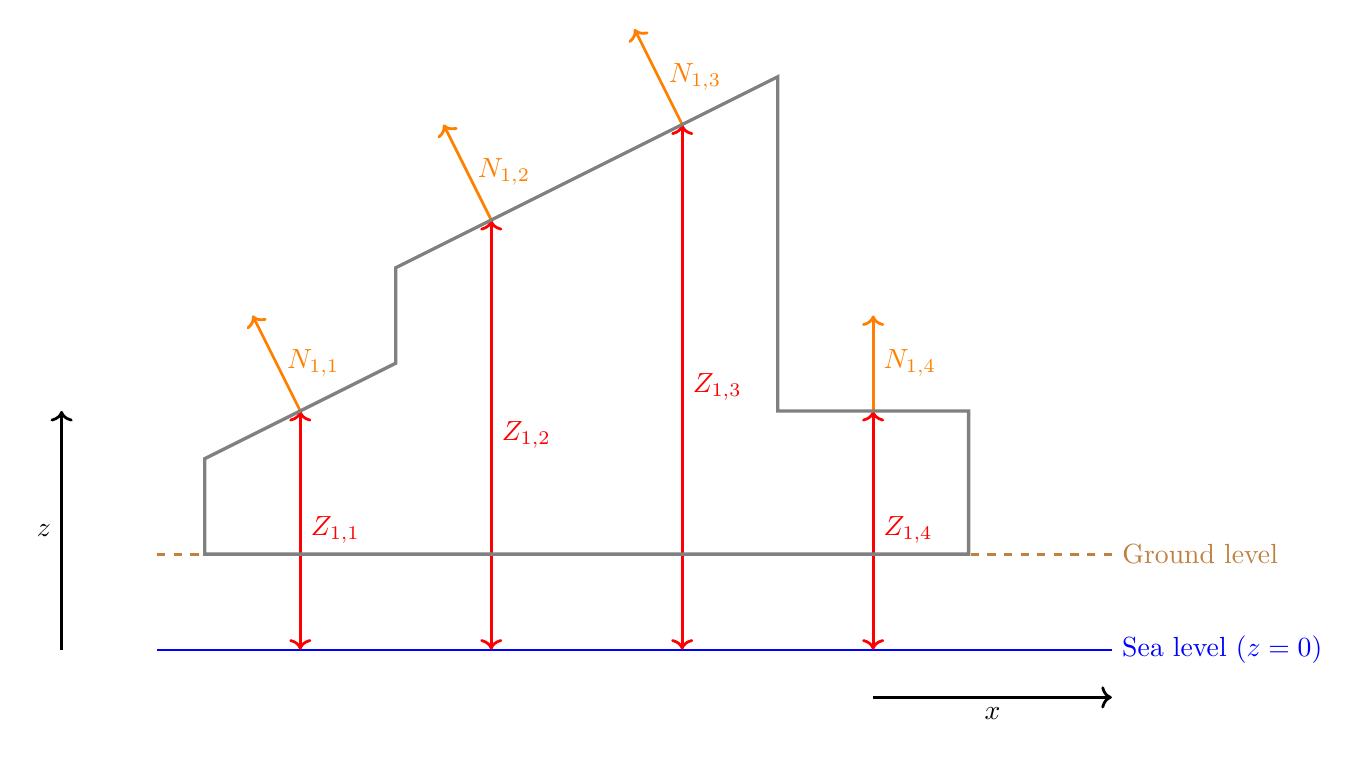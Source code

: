 \begin{tikzpicture}[x=\linewidth,y=\linewidth,line width=1pt]
  % Axis labels
  \draw[->,black] (0.75,-0.05) -- node[below] {$x$} (1,-0.05);
  \draw[->,black] (-0.1,0) -- node[left] {$z$} (-0.1,0.25);

  % Annotate sea level (z = 0) and ground level
  \draw[blue,thick] (0,0) -- (1,0) node[right] {Sea level ($z = 0$)};
  \draw[brown,dashed] (0,0.1) -- (1,0.1) node[right] {Ground level};

  % Annotate both vector values
  \draw[<->,red] (0.15,0.0) -- node[right] {$Z_{1,1}$} (0.15,0.25);
  \draw[->,orange] (0.15,0.25) -- node[right] {$N_{1,1}$} (0.1,0.35);

  \draw[<->,red] (0.35,0.0) -- node[right] {$Z_{1,2}$} (0.35,0.45);
  \draw[->,orange] (0.35,0.45) -- node[right] {$N_{1,2}$} (0.3,0.55);

  \draw[<->,red] (0.55,0) -- node[right] {$Z_{1,3}$} (0.55,0.55);
  \draw[->,orange] (0.55,0.55) -- node[right] {$N_{1,3}$} (0.5,0.65);

  \draw[<->,red] (0.75,0.0) -- node[right] {$Z_{1,4}$} (0.75,0.25);
  \draw[->,orange] (0.75,0.25) -- node[right] {$N_{1,4}$} (0.75,0.35);

  % Roof surface
  \draw[gray,very thick]
    (0.05,0.1) --
    (0.05,0.2) --
    (0.25,0.3) --
    (0.25,0.4) --
    (0.25, 0.4) --
    (0.65, 0.6) --
    (0.65, 0.25) --
    (0.85, 0.25) --
    (0.85, 0.1) --
    cycle;
\end{tikzpicture}
